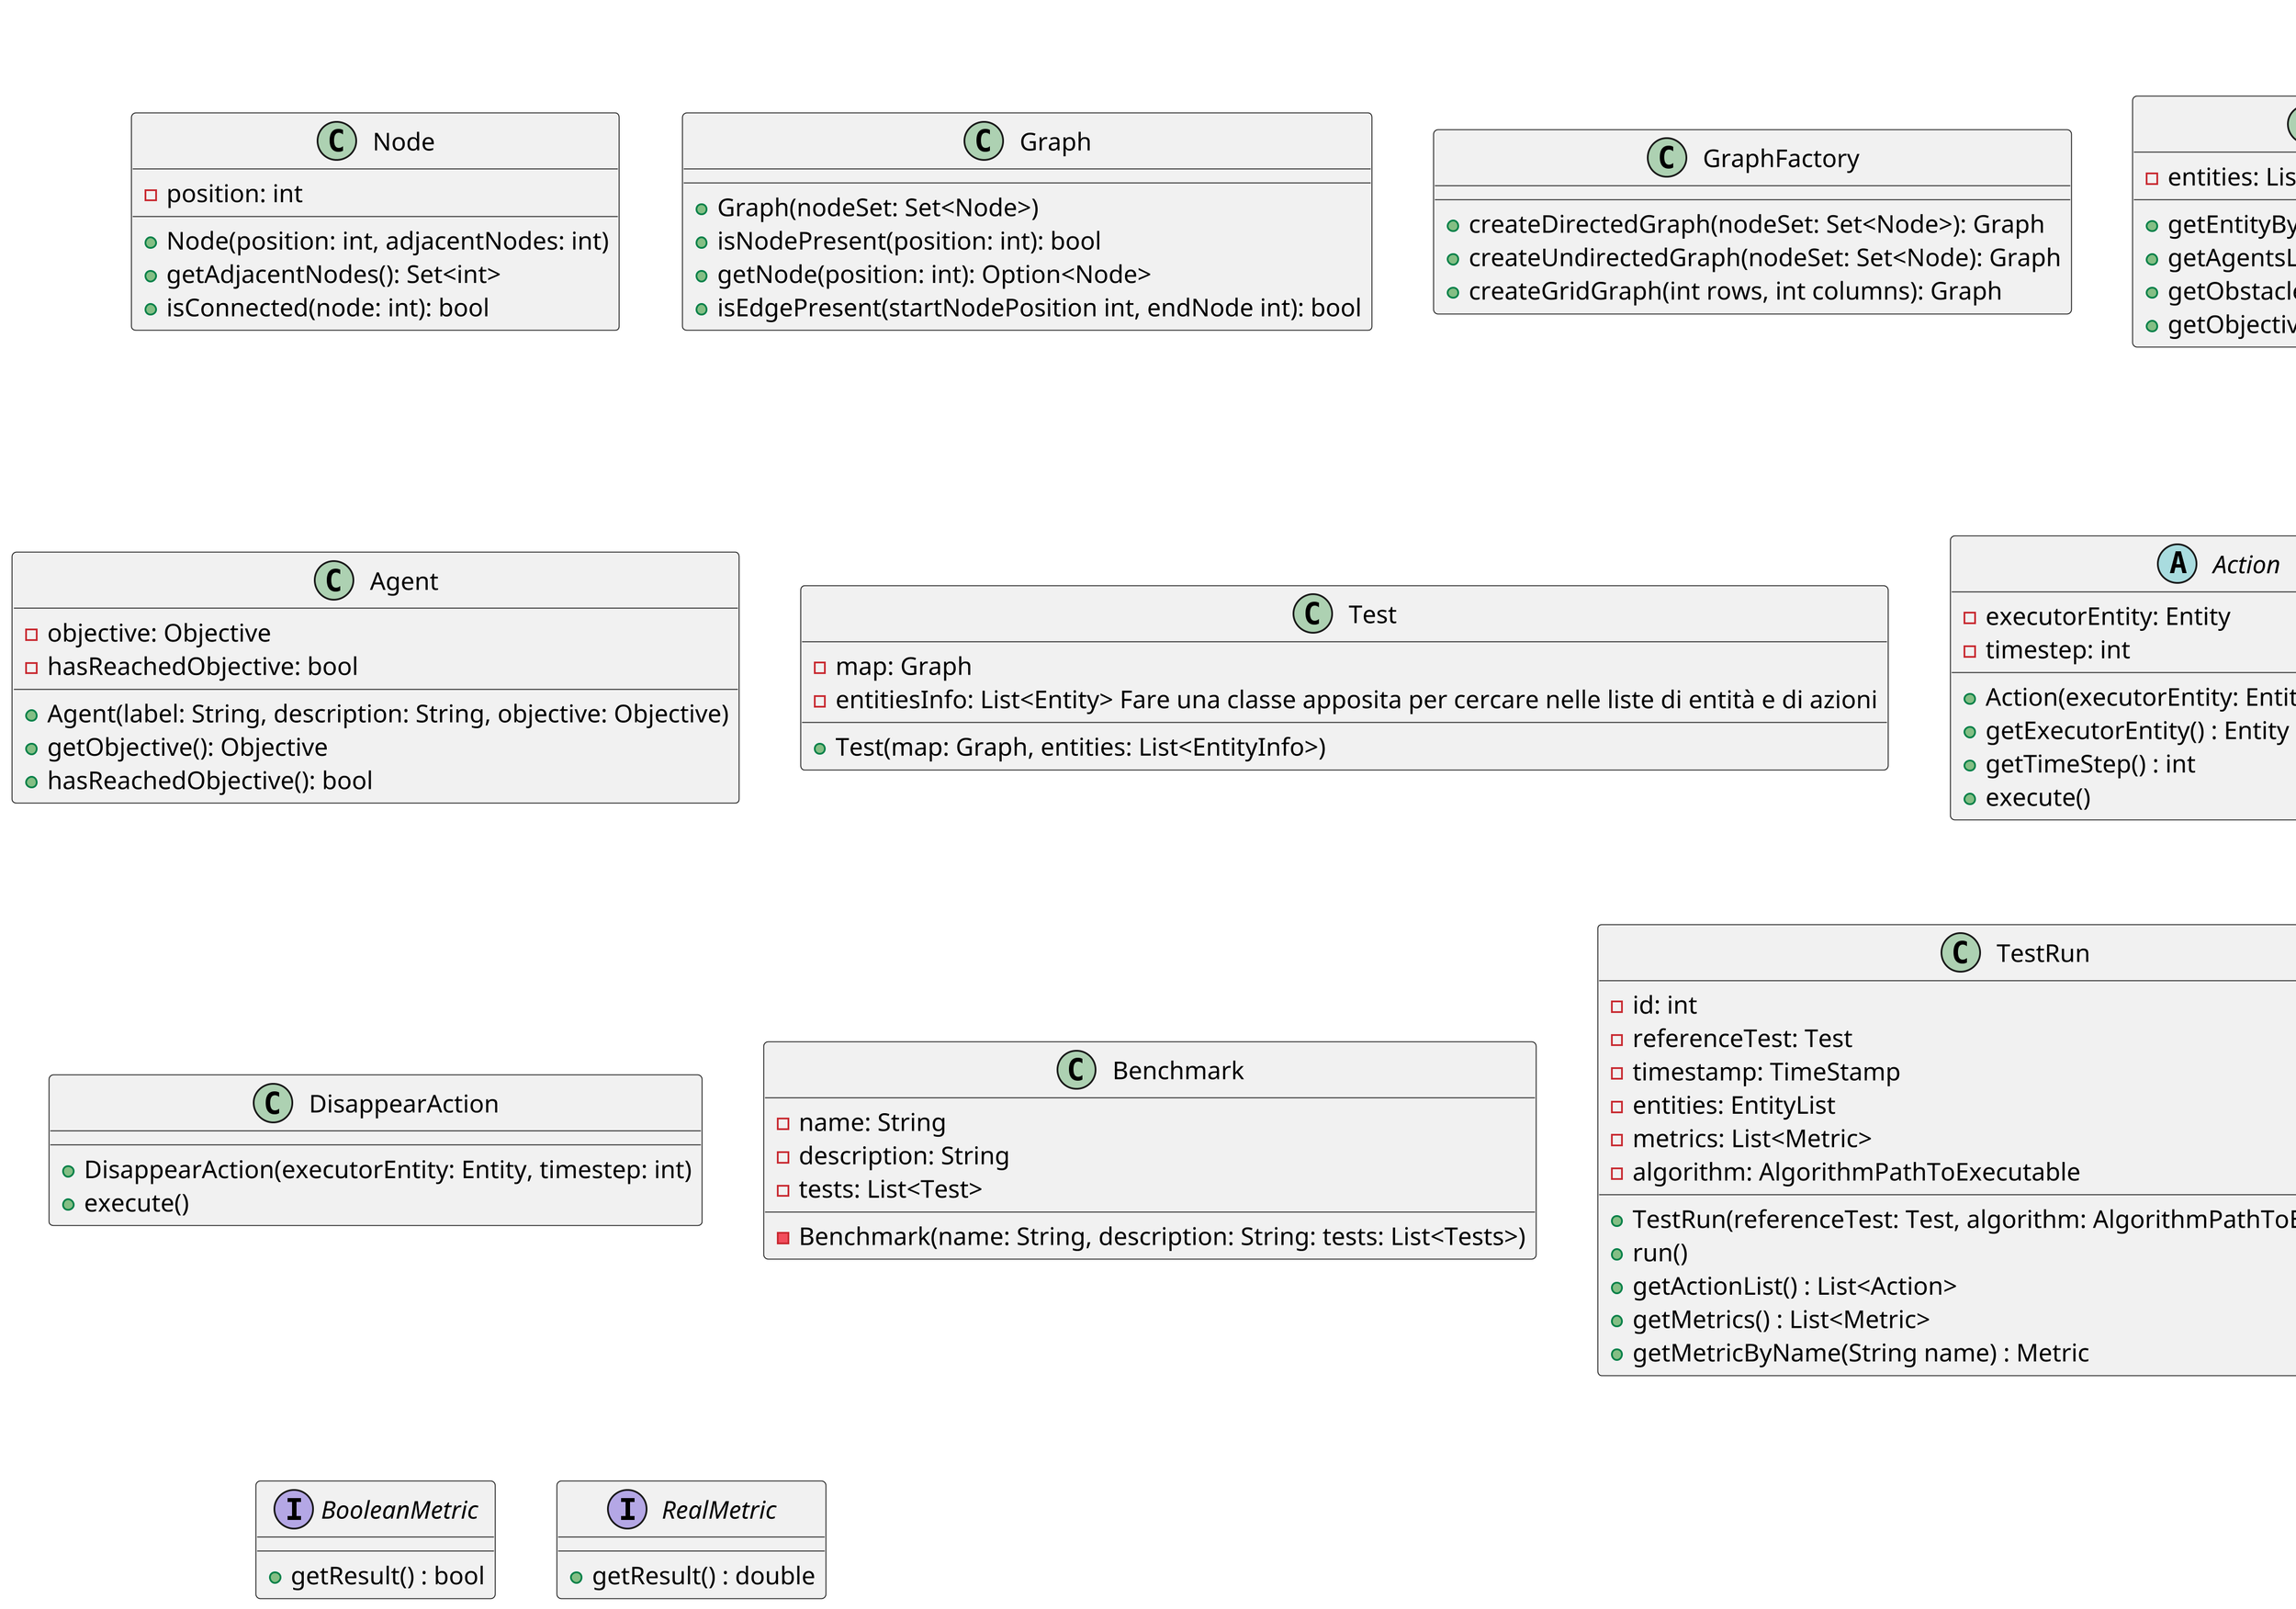 
@startuml
    skinparam dpi 300
    class Node {
        -position: int
        ' -adjacentNodes: Set<int>
        +Node(position: int, adjacentNodes: int)
        +getAdjacentNodes(): Set<int>
        +isConnected(node: int): bool
    }

    class Graph {
        +Graph(nodeSet: Set<Node>)
        +isNodePresent(position: int): bool
        +getNode(position: int): Option<Node>
        +isEdgePresent(startNodePosition int, endNode int): bool
    }

    class GraphFactory {
        +createDirectedGraph(nodeSet: Set<Node>): Graph
        +createUndirectedGraph(nodeSet: Set<Node): Graph
        +createGridGraph(int rows, int columns): Graph
    }
    
    
    
    class EntityList {
        -entities: List<Entity>
        
        +getEntityByLabel(String label) : Entity
        +getAgentsList() : List<Agents>
        +getObstaclesList() : List<Obstacle>
        +getObjectiveList() : List<Objective>
    }
       
    abstract class Entity {
        -label: String
        -description: String
        -position: Option<Node>

        +Entity(label: String, description: String, startNode: node);
        +getLabel(): String
        +getDescription(): String
        +getPosition(): Node
        +setPosition(newPosition: node)
        +clone(): Entity
        +isColliding(Entity other)
    }

    class Agent {
        -objective: Objective
        -hasReachedObjective: bool
    
        +Agent(label: String, description: String, objective: Objective) 
        +getObjective(): Objective
        +hasReachedObjective(): bool
    }

    'class Obstacle { }

    'class Objective { }
    
    class Test {
        -map: Graph
        -entitiesInfo: List<Entity> Fare una classe apposita per cercare nelle liste di entità e di azioni
        +Test(map: Graph, entities: List<EntityInfo>)
    }

    abstract class Action {
        
        -executorEntity: Entity
        -timestep: int

        +Action(executorEntity: Entity, timestep: int)
        +getExecutorEntity() : Entity
        +getTimeStep() : int
        +execute()  
    }

    class MoveAction {
        
        -startPosition: int
        -endPosition: int
        
        +MoveAction(executorEntity: Entity, timestep: int, startPosition: int, endPosition: int)
        +execute()
    }

    class AppearAction {
       -startPosition: int

       +AppearAction(executorEntity: Entity, timestep: int, startPosition: int)
       +execute()
    }

    class DisappearAction {
        +DisappearAction(executorEntity: Entity, timestep: int)
        +execute()
    }
    
    class Benchmark {
         -name: String
         -description: String
         -tests: List<Test>
         -Benchmark(name: String, description: String: tests: List<Tests>)
    }

    class TestRun {
        -id: int
        -referenceTest: Test
        -timestamp: TimeStamp
        -entities: EntityList
        -metrics: List<Metric>
        -algorithm: AlgorithmPathToExecutable 
        
        +TestRun(referenceTest: Test, algorithm: AlgorithmPathToExecutable)
        +run()
        +getActionList() : List<Action>
        +getMetrics() : List<Metric>
        +getMetricByName(String name) : Metric
    }

    interface Metric {
        +calculate()
        +getResultAsString() : String
    }

    interface IntegerMetric {
        +getResult() : int
    }

    interface BooleanMetric {
        +getResult() : bool 
    }

    interface RealMetric {
        +getResult() : double
    }









    
    



@enduml
